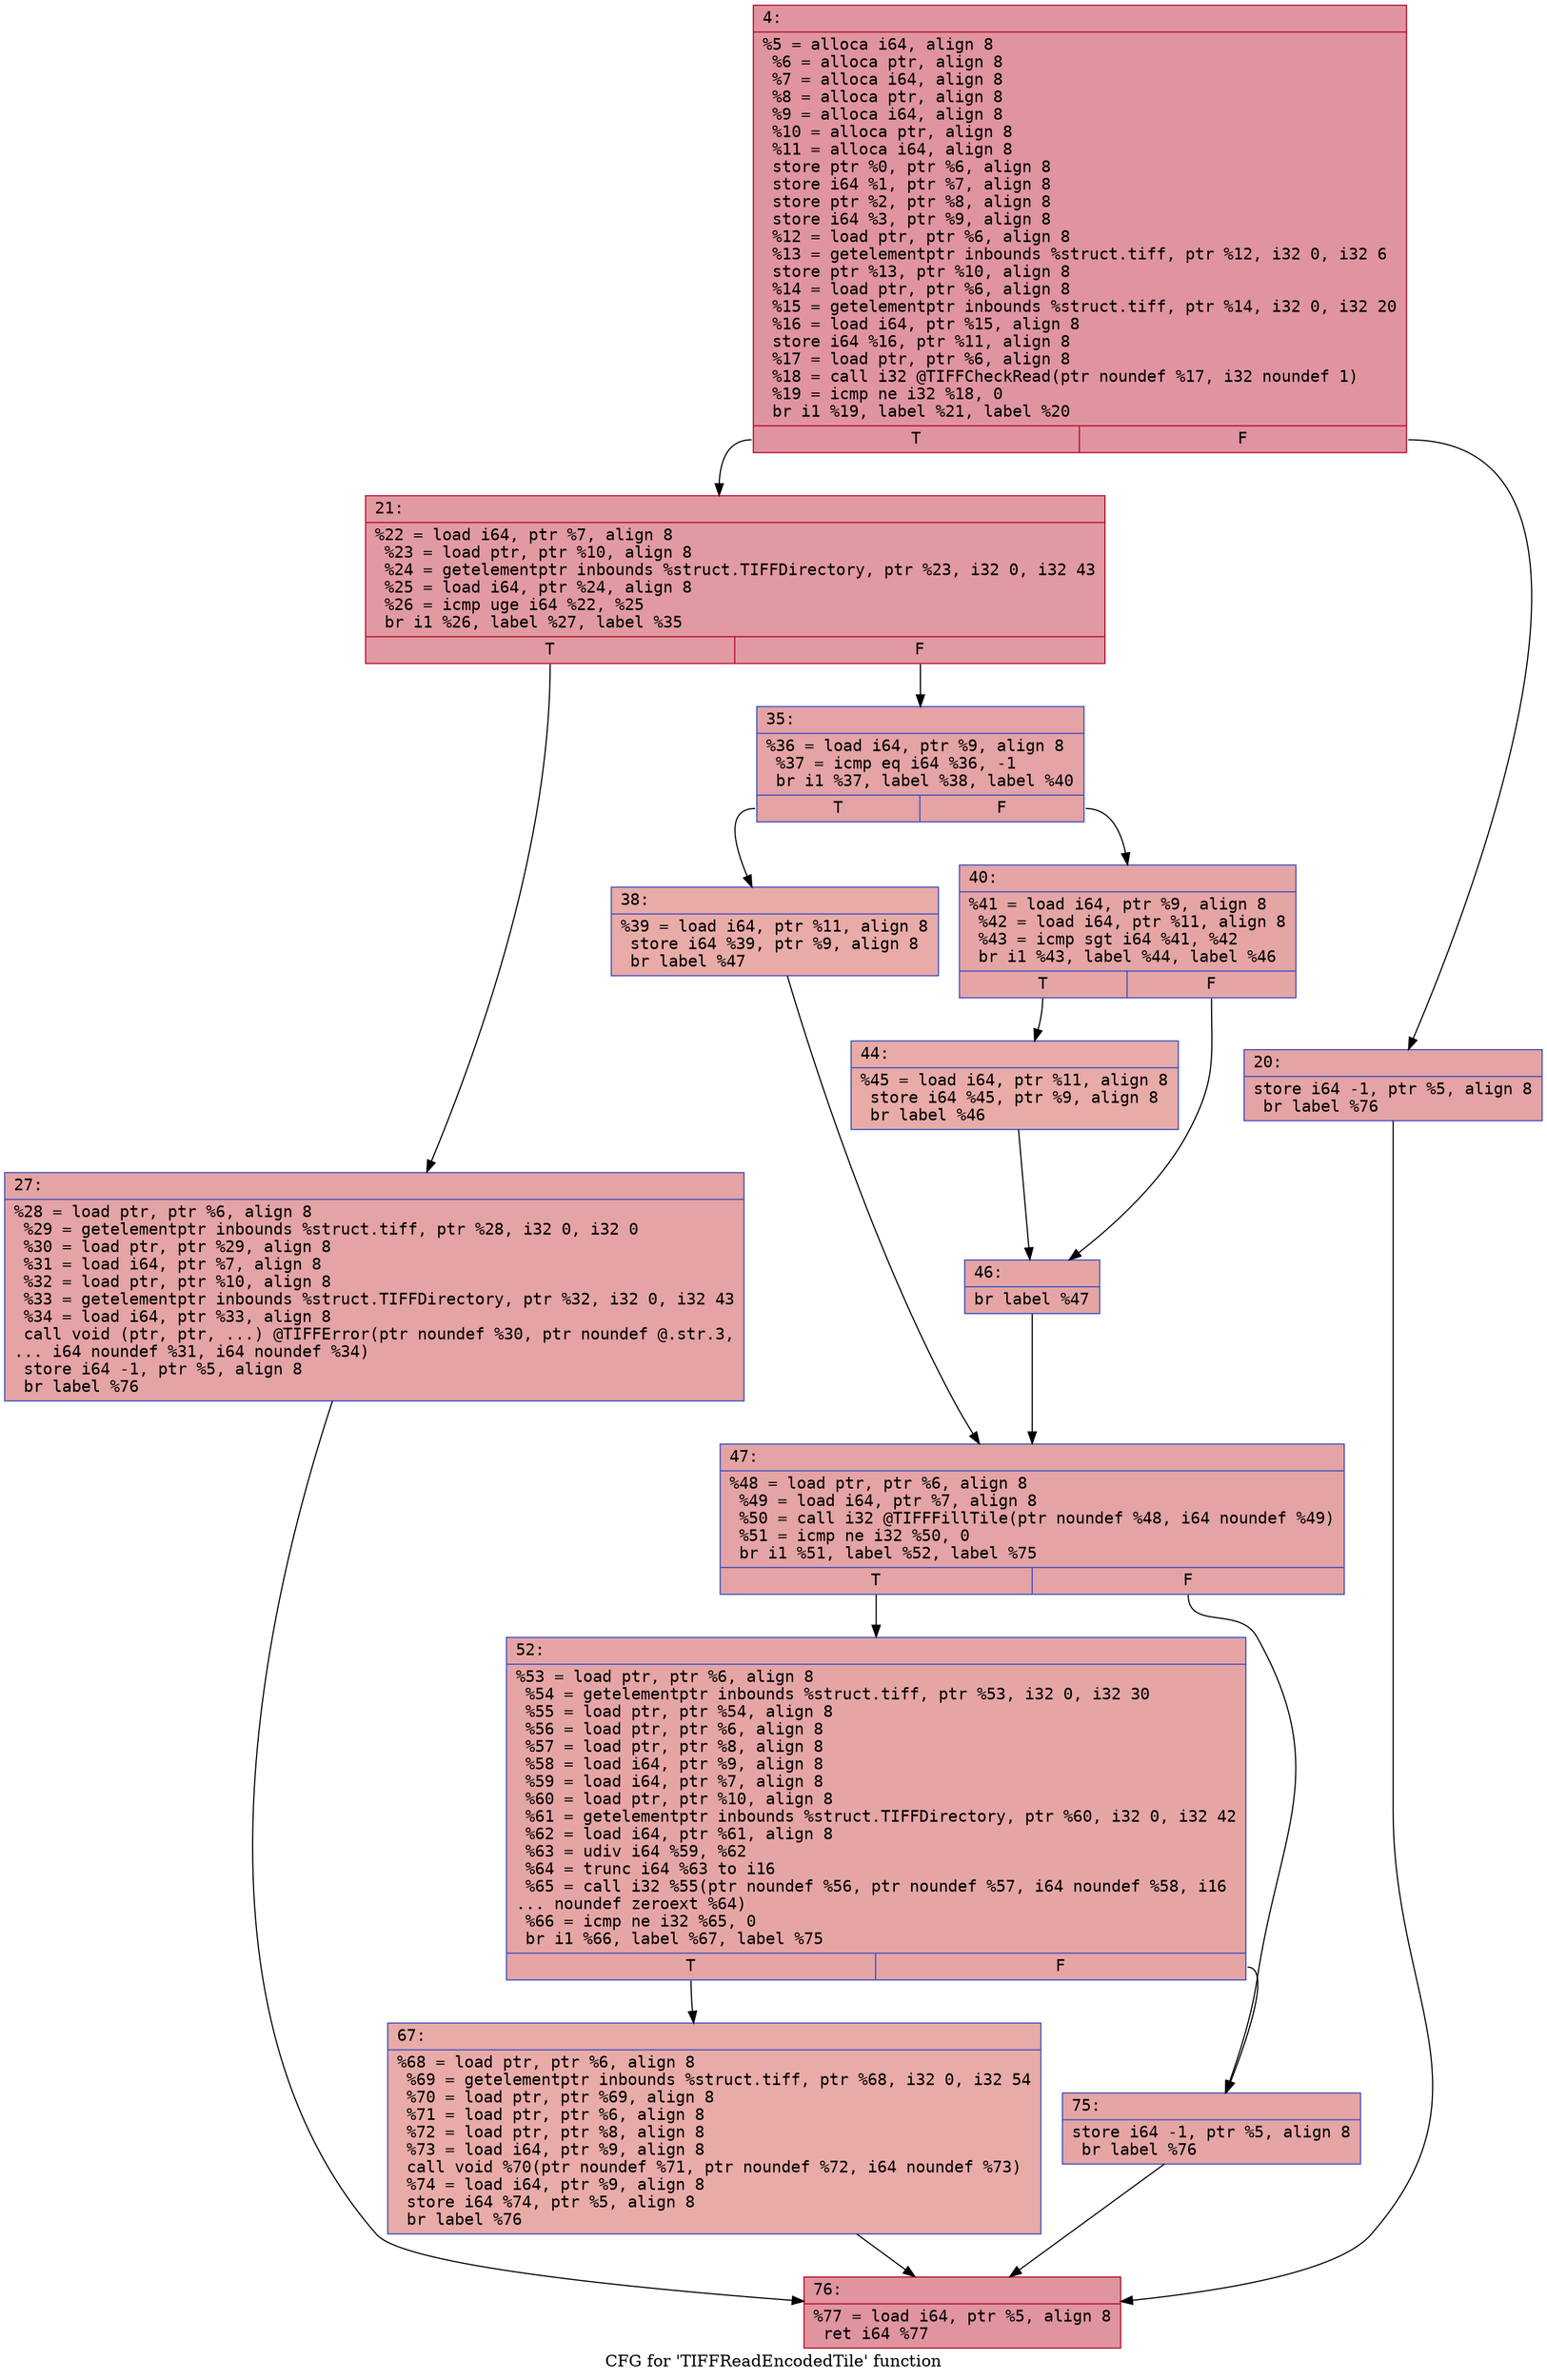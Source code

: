 digraph "CFG for 'TIFFReadEncodedTile' function" {
	label="CFG for 'TIFFReadEncodedTile' function";

	Node0x600002f0a580 [shape=record,color="#b70d28ff", style=filled, fillcolor="#b70d2870" fontname="Courier",label="{4:\l|  %5 = alloca i64, align 8\l  %6 = alloca ptr, align 8\l  %7 = alloca i64, align 8\l  %8 = alloca ptr, align 8\l  %9 = alloca i64, align 8\l  %10 = alloca ptr, align 8\l  %11 = alloca i64, align 8\l  store ptr %0, ptr %6, align 8\l  store i64 %1, ptr %7, align 8\l  store ptr %2, ptr %8, align 8\l  store i64 %3, ptr %9, align 8\l  %12 = load ptr, ptr %6, align 8\l  %13 = getelementptr inbounds %struct.tiff, ptr %12, i32 0, i32 6\l  store ptr %13, ptr %10, align 8\l  %14 = load ptr, ptr %6, align 8\l  %15 = getelementptr inbounds %struct.tiff, ptr %14, i32 0, i32 20\l  %16 = load i64, ptr %15, align 8\l  store i64 %16, ptr %11, align 8\l  %17 = load ptr, ptr %6, align 8\l  %18 = call i32 @TIFFCheckRead(ptr noundef %17, i32 noundef 1)\l  %19 = icmp ne i32 %18, 0\l  br i1 %19, label %21, label %20\l|{<s0>T|<s1>F}}"];
	Node0x600002f0a580:s0 -> Node0x600002f0a620[tooltip="4 -> 21\nProbability 62.50%" ];
	Node0x600002f0a580:s1 -> Node0x600002f0a5d0[tooltip="4 -> 20\nProbability 37.50%" ];
	Node0x600002f0a5d0 [shape=record,color="#3d50c3ff", style=filled, fillcolor="#c32e3170" fontname="Courier",label="{20:\l|  store i64 -1, ptr %5, align 8\l  br label %76\l}"];
	Node0x600002f0a5d0 -> Node0x600002f0a990[tooltip="20 -> 76\nProbability 100.00%" ];
	Node0x600002f0a620 [shape=record,color="#b70d28ff", style=filled, fillcolor="#bb1b2c70" fontname="Courier",label="{21:\l|  %22 = load i64, ptr %7, align 8\l  %23 = load ptr, ptr %10, align 8\l  %24 = getelementptr inbounds %struct.TIFFDirectory, ptr %23, i32 0, i32 43\l  %25 = load i64, ptr %24, align 8\l  %26 = icmp uge i64 %22, %25\l  br i1 %26, label %27, label %35\l|{<s0>T|<s1>F}}"];
	Node0x600002f0a620:s0 -> Node0x600002f0a670[tooltip="21 -> 27\nProbability 50.00%" ];
	Node0x600002f0a620:s1 -> Node0x600002f0a6c0[tooltip="21 -> 35\nProbability 50.00%" ];
	Node0x600002f0a670 [shape=record,color="#3d50c3ff", style=filled, fillcolor="#c32e3170" fontname="Courier",label="{27:\l|  %28 = load ptr, ptr %6, align 8\l  %29 = getelementptr inbounds %struct.tiff, ptr %28, i32 0, i32 0\l  %30 = load ptr, ptr %29, align 8\l  %31 = load i64, ptr %7, align 8\l  %32 = load ptr, ptr %10, align 8\l  %33 = getelementptr inbounds %struct.TIFFDirectory, ptr %32, i32 0, i32 43\l  %34 = load i64, ptr %33, align 8\l  call void (ptr, ptr, ...) @TIFFError(ptr noundef %30, ptr noundef @.str.3,\l... i64 noundef %31, i64 noundef %34)\l  store i64 -1, ptr %5, align 8\l  br label %76\l}"];
	Node0x600002f0a670 -> Node0x600002f0a990[tooltip="27 -> 76\nProbability 100.00%" ];
	Node0x600002f0a6c0 [shape=record,color="#3d50c3ff", style=filled, fillcolor="#c32e3170" fontname="Courier",label="{35:\l|  %36 = load i64, ptr %9, align 8\l  %37 = icmp eq i64 %36, -1\l  br i1 %37, label %38, label %40\l|{<s0>T|<s1>F}}"];
	Node0x600002f0a6c0:s0 -> Node0x600002f0a710[tooltip="35 -> 38\nProbability 37.50%" ];
	Node0x600002f0a6c0:s1 -> Node0x600002f0a760[tooltip="35 -> 40\nProbability 62.50%" ];
	Node0x600002f0a710 [shape=record,color="#3d50c3ff", style=filled, fillcolor="#cc403a70" fontname="Courier",label="{38:\l|  %39 = load i64, ptr %11, align 8\l  store i64 %39, ptr %9, align 8\l  br label %47\l}"];
	Node0x600002f0a710 -> Node0x600002f0a850[tooltip="38 -> 47\nProbability 100.00%" ];
	Node0x600002f0a760 [shape=record,color="#3d50c3ff", style=filled, fillcolor="#c5333470" fontname="Courier",label="{40:\l|  %41 = load i64, ptr %9, align 8\l  %42 = load i64, ptr %11, align 8\l  %43 = icmp sgt i64 %41, %42\l  br i1 %43, label %44, label %46\l|{<s0>T|<s1>F}}"];
	Node0x600002f0a760:s0 -> Node0x600002f0a7b0[tooltip="40 -> 44\nProbability 50.00%" ];
	Node0x600002f0a760:s1 -> Node0x600002f0a800[tooltip="40 -> 46\nProbability 50.00%" ];
	Node0x600002f0a7b0 [shape=record,color="#3d50c3ff", style=filled, fillcolor="#cc403a70" fontname="Courier",label="{44:\l|  %45 = load i64, ptr %11, align 8\l  store i64 %45, ptr %9, align 8\l  br label %46\l}"];
	Node0x600002f0a7b0 -> Node0x600002f0a800[tooltip="44 -> 46\nProbability 100.00%" ];
	Node0x600002f0a800 [shape=record,color="#3d50c3ff", style=filled, fillcolor="#c5333470" fontname="Courier",label="{46:\l|  br label %47\l}"];
	Node0x600002f0a800 -> Node0x600002f0a850[tooltip="46 -> 47\nProbability 100.00%" ];
	Node0x600002f0a850 [shape=record,color="#3d50c3ff", style=filled, fillcolor="#c32e3170" fontname="Courier",label="{47:\l|  %48 = load ptr, ptr %6, align 8\l  %49 = load i64, ptr %7, align 8\l  %50 = call i32 @TIFFFillTile(ptr noundef %48, i64 noundef %49)\l  %51 = icmp ne i32 %50, 0\l  br i1 %51, label %52, label %75\l|{<s0>T|<s1>F}}"];
	Node0x600002f0a850:s0 -> Node0x600002f0a8a0[tooltip="47 -> 52\nProbability 62.50%" ];
	Node0x600002f0a850:s1 -> Node0x600002f0a940[tooltip="47 -> 75\nProbability 37.50%" ];
	Node0x600002f0a8a0 [shape=record,color="#3d50c3ff", style=filled, fillcolor="#c5333470" fontname="Courier",label="{52:\l|  %53 = load ptr, ptr %6, align 8\l  %54 = getelementptr inbounds %struct.tiff, ptr %53, i32 0, i32 30\l  %55 = load ptr, ptr %54, align 8\l  %56 = load ptr, ptr %6, align 8\l  %57 = load ptr, ptr %8, align 8\l  %58 = load i64, ptr %9, align 8\l  %59 = load i64, ptr %7, align 8\l  %60 = load ptr, ptr %10, align 8\l  %61 = getelementptr inbounds %struct.TIFFDirectory, ptr %60, i32 0, i32 42\l  %62 = load i64, ptr %61, align 8\l  %63 = udiv i64 %59, %62\l  %64 = trunc i64 %63 to i16\l  %65 = call i32 %55(ptr noundef %56, ptr noundef %57, i64 noundef %58, i16\l... noundef zeroext %64)\l  %66 = icmp ne i32 %65, 0\l  br i1 %66, label %67, label %75\l|{<s0>T|<s1>F}}"];
	Node0x600002f0a8a0:s0 -> Node0x600002f0a8f0[tooltip="52 -> 67\nProbability 62.50%" ];
	Node0x600002f0a8a0:s1 -> Node0x600002f0a940[tooltip="52 -> 75\nProbability 37.50%" ];
	Node0x600002f0a8f0 [shape=record,color="#3d50c3ff", style=filled, fillcolor="#cc403a70" fontname="Courier",label="{67:\l|  %68 = load ptr, ptr %6, align 8\l  %69 = getelementptr inbounds %struct.tiff, ptr %68, i32 0, i32 54\l  %70 = load ptr, ptr %69, align 8\l  %71 = load ptr, ptr %6, align 8\l  %72 = load ptr, ptr %8, align 8\l  %73 = load i64, ptr %9, align 8\l  call void %70(ptr noundef %71, ptr noundef %72, i64 noundef %73)\l  %74 = load i64, ptr %9, align 8\l  store i64 %74, ptr %5, align 8\l  br label %76\l}"];
	Node0x600002f0a8f0 -> Node0x600002f0a990[tooltip="67 -> 76\nProbability 100.00%" ];
	Node0x600002f0a940 [shape=record,color="#3d50c3ff", style=filled, fillcolor="#c5333470" fontname="Courier",label="{75:\l|  store i64 -1, ptr %5, align 8\l  br label %76\l}"];
	Node0x600002f0a940 -> Node0x600002f0a990[tooltip="75 -> 76\nProbability 100.00%" ];
	Node0x600002f0a990 [shape=record,color="#b70d28ff", style=filled, fillcolor="#b70d2870" fontname="Courier",label="{76:\l|  %77 = load i64, ptr %5, align 8\l  ret i64 %77\l}"];
}
